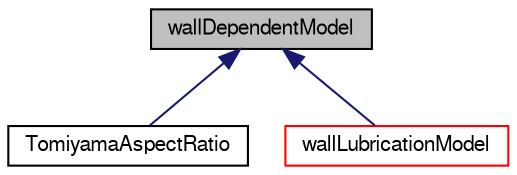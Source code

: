 digraph "wallDependentModel"
{
  bgcolor="transparent";
  edge [fontname="FreeSans",fontsize="10",labelfontname="FreeSans",labelfontsize="10"];
  node [fontname="FreeSans",fontsize="10",shape=record];
  Node0 [label="wallDependentModel",height=0.2,width=0.4,color="black", fillcolor="grey75", style="filled", fontcolor="black"];
  Node0 -> Node1 [dir="back",color="midnightblue",fontsize="10",style="solid",fontname="FreeSans"];
  Node1 [label="TomiyamaAspectRatio",height=0.2,width=0.4,color="black",URL="$a32106.html",tooltip="Aspect ratio model of Tomiyama. "];
  Node0 -> Node2 [dir="back",color="midnightblue",fontsize="10",style="solid",fontname="FreeSans"];
  Node2 [label="wallLubricationModel",height=0.2,width=0.4,color="red",URL="$a32226.html"];
}
